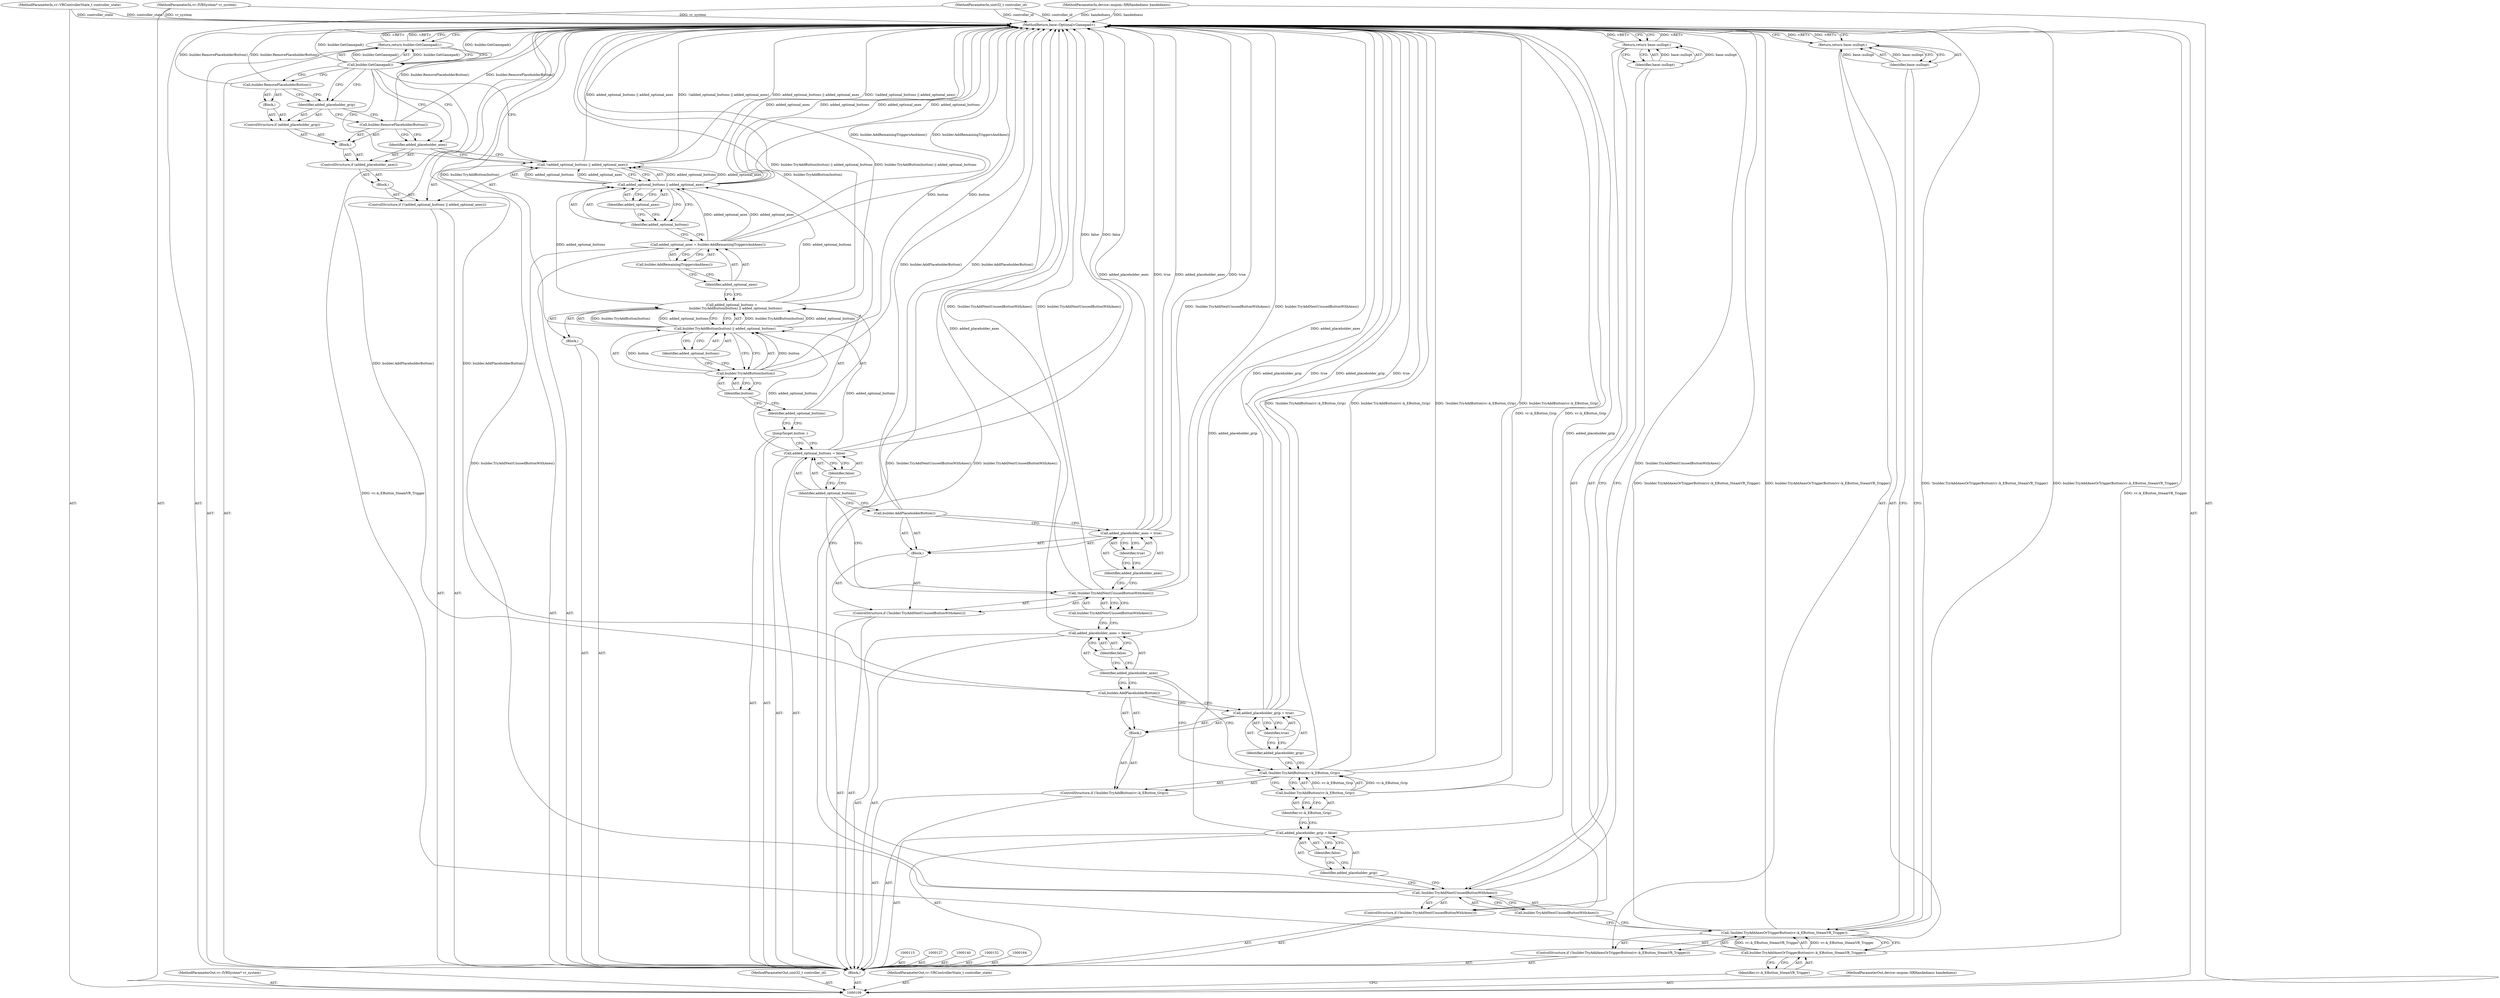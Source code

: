 digraph "0_Chrome_79708b391b2e91d63b5d009ec6202c7d7ededf93_2" {
"1000184" [label="(MethodReturn,base::Optional<Gamepad>)"];
"1000121" [label="(Identifier,base::nullopt)"];
"1000120" [label="(Return,return base::nullopt;)"];
"1000122" [label="(ControlStructure,if (!builder.TryAddNextUnusedButtonWithAxes()))"];
"1000123" [label="(Call,!builder.TryAddNextUnusedButtonWithAxes())"];
"1000124" [label="(Call,builder.TryAddNextUnusedButtonWithAxes())"];
"1000126" [label="(Identifier,base::nullopt)"];
"1000125" [label="(Return,return base::nullopt;)"];
"1000130" [label="(Identifier,false)"];
"1000128" [label="(Call,added_placeholder_grip = false)"];
"1000129" [label="(Identifier,added_placeholder_grip)"];
"1000131" [label="(ControlStructure,if (!builder.TryAddButton(vr::k_EButton_Grip)))"];
"1000134" [label="(Identifier,vr::k_EButton_Grip)"];
"1000135" [label="(Block,)"];
"1000132" [label="(Call,!builder.TryAddButton(vr::k_EButton_Grip))"];
"1000133" [label="(Call,builder.TryAddButton(vr::k_EButton_Grip))"];
"1000138" [label="(Identifier,true)"];
"1000136" [label="(Call,added_placeholder_grip = true)"];
"1000137" [label="(Identifier,added_placeholder_grip)"];
"1000139" [label="(Call,builder.AddPlaceholderButton())"];
"1000110" [label="(MethodParameterIn,vr::IVRSystem* vr_system)"];
"1000232" [label="(MethodParameterOut,vr::IVRSystem* vr_system)"];
"1000143" [label="(Identifier,false)"];
"1000141" [label="(Call,added_placeholder_axes = false)"];
"1000142" [label="(Identifier,added_placeholder_axes)"];
"1000144" [label="(ControlStructure,if (!builder.TryAddNextUnusedButtonWithAxes()))"];
"1000147" [label="(Block,)"];
"1000145" [label="(Call,!builder.TryAddNextUnusedButtonWithAxes())"];
"1000146" [label="(Call,builder.TryAddNextUnusedButtonWithAxes())"];
"1000150" [label="(Identifier,true)"];
"1000148" [label="(Call,added_placeholder_axes = true)"];
"1000149" [label="(Identifier,added_placeholder_axes)"];
"1000151" [label="(Call,builder.AddPlaceholderButton())"];
"1000155" [label="(Identifier,false)"];
"1000153" [label="(Call,added_optional_buttons = false)"];
"1000154" [label="(Identifier,added_optional_buttons)"];
"1000156" [label="(JumpTarget,button :)"];
"1000157" [label="(Block,)"];
"1000158" [label="(Call,added_optional_buttons =\n        builder.TryAddButton(button) || added_optional_buttons)"];
"1000159" [label="(Identifier,added_optional_buttons)"];
"1000111" [label="(MethodParameterIn,uint32_t controller_id)"];
"1000233" [label="(MethodParameterOut,uint32_t controller_id)"];
"1000162" [label="(Identifier,button)"];
"1000163" [label="(Identifier,added_optional_buttons)"];
"1000160" [label="(Call,builder.TryAddButton(button) || added_optional_buttons)"];
"1000161" [label="(Call,builder.TryAddButton(button))"];
"1000167" [label="(Call,builder.AddRemainingTriggersAndAxes())"];
"1000165" [label="(Call,added_optional_axes = builder.AddRemainingTriggersAndAxes())"];
"1000166" [label="(Identifier,added_optional_axes)"];
"1000168" [label="(ControlStructure,if (!(added_optional_buttons || added_optional_axes)))"];
"1000172" [label="(Identifier,added_optional_axes)"];
"1000173" [label="(Block,)"];
"1000169" [label="(Call,!(added_optional_buttons || added_optional_axes))"];
"1000170" [label="(Call,added_optional_buttons || added_optional_axes)"];
"1000171" [label="(Identifier,added_optional_buttons)"];
"1000112" [label="(MethodParameterIn,vr::VRControllerState_t controller_state)"];
"1000234" [label="(MethodParameterOut,vr::VRControllerState_t controller_state)"];
"1000176" [label="(Block,)"];
"1000174" [label="(ControlStructure,if (added_placeholder_axes))"];
"1000175" [label="(Identifier,added_placeholder_axes)"];
"1000177" [label="(Call,builder.RemovePlaceholderButton())"];
"1000179" [label="(Identifier,added_placeholder_grip)"];
"1000180" [label="(Block,)"];
"1000178" [label="(ControlStructure,if (added_placeholder_grip))"];
"1000181" [label="(Call,builder.RemovePlaceholderButton())"];
"1000113" [label="(MethodParameterIn,device::mojom::XRHandedness handedness)"];
"1000235" [label="(MethodParameterOut,device::mojom::XRHandedness handedness)"];
"1000114" [label="(Block,)"];
"1000183" [label="(Call,builder.GetGamepad())"];
"1000182" [label="(Return,return builder.GetGamepad();)"];
"1000116" [label="(ControlStructure,if (!builder.TryAddAxesOrTriggerButton(vr::k_EButton_SteamVR_Trigger)))"];
"1000119" [label="(Identifier,vr::k_EButton_SteamVR_Trigger)"];
"1000117" [label="(Call,!builder.TryAddAxesOrTriggerButton(vr::k_EButton_SteamVR_Trigger))"];
"1000118" [label="(Call,builder.TryAddAxesOrTriggerButton(vr::k_EButton_SteamVR_Trigger))"];
"1000184" -> "1000109"  [label="AST: "];
"1000184" -> "1000120"  [label="CFG: "];
"1000184" -> "1000125"  [label="CFG: "];
"1000184" -> "1000182"  [label="CFG: "];
"1000117" -> "1000184"  [label="DDG: !builder.TryAddAxesOrTriggerButton(vr::k_EButton_SteamVR_Trigger)"];
"1000117" -> "1000184"  [label="DDG: builder.TryAddAxesOrTriggerButton(vr::k_EButton_SteamVR_Trigger)"];
"1000151" -> "1000184"  [label="DDG: builder.AddPlaceholderButton()"];
"1000169" -> "1000184"  [label="DDG: !(added_optional_buttons || added_optional_axes)"];
"1000169" -> "1000184"  [label="DDG: added_optional_buttons || added_optional_axes"];
"1000158" -> "1000184"  [label="DDG: builder.TryAddButton(button) || added_optional_buttons"];
"1000181" -> "1000184"  [label="DDG: builder.RemovePlaceholderButton()"];
"1000118" -> "1000184"  [label="DDG: vr::k_EButton_SteamVR_Trigger"];
"1000136" -> "1000184"  [label="DDG: added_placeholder_grip"];
"1000136" -> "1000184"  [label="DDG: true"];
"1000170" -> "1000184"  [label="DDG: added_optional_axes"];
"1000170" -> "1000184"  [label="DDG: added_optional_buttons"];
"1000141" -> "1000184"  [label="DDG: added_placeholder_axes"];
"1000123" -> "1000184"  [label="DDG: !builder.TryAddNextUnusedButtonWithAxes()"];
"1000123" -> "1000184"  [label="DDG: builder.TryAddNextUnusedButtonWithAxes()"];
"1000132" -> "1000184"  [label="DDG: !builder.TryAddButton(vr::k_EButton_Grip)"];
"1000132" -> "1000184"  [label="DDG: builder.TryAddButton(vr::k_EButton_Grip)"];
"1000139" -> "1000184"  [label="DDG: builder.AddPlaceholderButton()"];
"1000128" -> "1000184"  [label="DDG: added_placeholder_grip"];
"1000153" -> "1000184"  [label="DDG: false"];
"1000165" -> "1000184"  [label="DDG: builder.AddRemainingTriggersAndAxes()"];
"1000133" -> "1000184"  [label="DDG: vr::k_EButton_Grip"];
"1000148" -> "1000184"  [label="DDG: added_placeholder_axes"];
"1000148" -> "1000184"  [label="DDG: true"];
"1000112" -> "1000184"  [label="DDG: controller_state"];
"1000113" -> "1000184"  [label="DDG: handedness"];
"1000110" -> "1000184"  [label="DDG: vr_system"];
"1000145" -> "1000184"  [label="DDG: !builder.TryAddNextUnusedButtonWithAxes()"];
"1000145" -> "1000184"  [label="DDG: builder.TryAddNextUnusedButtonWithAxes()"];
"1000177" -> "1000184"  [label="DDG: builder.RemovePlaceholderButton()"];
"1000161" -> "1000184"  [label="DDG: button"];
"1000183" -> "1000184"  [label="DDG: builder.GetGamepad()"];
"1000111" -> "1000184"  [label="DDG: controller_id"];
"1000160" -> "1000184"  [label="DDG: builder.TryAddButton(button)"];
"1000120" -> "1000184"  [label="DDG: <RET>"];
"1000125" -> "1000184"  [label="DDG: <RET>"];
"1000182" -> "1000184"  [label="DDG: <RET>"];
"1000121" -> "1000120"  [label="AST: "];
"1000121" -> "1000117"  [label="CFG: "];
"1000120" -> "1000121"  [label="CFG: "];
"1000121" -> "1000120"  [label="DDG: base::nullopt"];
"1000120" -> "1000116"  [label="AST: "];
"1000120" -> "1000121"  [label="CFG: "];
"1000121" -> "1000120"  [label="AST: "];
"1000184" -> "1000120"  [label="CFG: "];
"1000120" -> "1000184"  [label="DDG: <RET>"];
"1000121" -> "1000120"  [label="DDG: base::nullopt"];
"1000122" -> "1000114"  [label="AST: "];
"1000123" -> "1000122"  [label="AST: "];
"1000125" -> "1000122"  [label="AST: "];
"1000123" -> "1000122"  [label="AST: "];
"1000123" -> "1000124"  [label="CFG: "];
"1000124" -> "1000123"  [label="AST: "];
"1000126" -> "1000123"  [label="CFG: "];
"1000129" -> "1000123"  [label="CFG: "];
"1000123" -> "1000184"  [label="DDG: !builder.TryAddNextUnusedButtonWithAxes()"];
"1000123" -> "1000184"  [label="DDG: builder.TryAddNextUnusedButtonWithAxes()"];
"1000124" -> "1000123"  [label="AST: "];
"1000124" -> "1000117"  [label="CFG: "];
"1000123" -> "1000124"  [label="CFG: "];
"1000126" -> "1000125"  [label="AST: "];
"1000126" -> "1000123"  [label="CFG: "];
"1000125" -> "1000126"  [label="CFG: "];
"1000126" -> "1000125"  [label="DDG: base::nullopt"];
"1000125" -> "1000122"  [label="AST: "];
"1000125" -> "1000126"  [label="CFG: "];
"1000126" -> "1000125"  [label="AST: "];
"1000184" -> "1000125"  [label="CFG: "];
"1000125" -> "1000184"  [label="DDG: <RET>"];
"1000126" -> "1000125"  [label="DDG: base::nullopt"];
"1000130" -> "1000128"  [label="AST: "];
"1000130" -> "1000129"  [label="CFG: "];
"1000128" -> "1000130"  [label="CFG: "];
"1000128" -> "1000114"  [label="AST: "];
"1000128" -> "1000130"  [label="CFG: "];
"1000129" -> "1000128"  [label="AST: "];
"1000130" -> "1000128"  [label="AST: "];
"1000134" -> "1000128"  [label="CFG: "];
"1000128" -> "1000184"  [label="DDG: added_placeholder_grip"];
"1000129" -> "1000128"  [label="AST: "];
"1000129" -> "1000123"  [label="CFG: "];
"1000130" -> "1000129"  [label="CFG: "];
"1000131" -> "1000114"  [label="AST: "];
"1000132" -> "1000131"  [label="AST: "];
"1000135" -> "1000131"  [label="AST: "];
"1000134" -> "1000133"  [label="AST: "];
"1000134" -> "1000128"  [label="CFG: "];
"1000133" -> "1000134"  [label="CFG: "];
"1000135" -> "1000131"  [label="AST: "];
"1000136" -> "1000135"  [label="AST: "];
"1000139" -> "1000135"  [label="AST: "];
"1000132" -> "1000131"  [label="AST: "];
"1000132" -> "1000133"  [label="CFG: "];
"1000133" -> "1000132"  [label="AST: "];
"1000137" -> "1000132"  [label="CFG: "];
"1000142" -> "1000132"  [label="CFG: "];
"1000132" -> "1000184"  [label="DDG: !builder.TryAddButton(vr::k_EButton_Grip)"];
"1000132" -> "1000184"  [label="DDG: builder.TryAddButton(vr::k_EButton_Grip)"];
"1000133" -> "1000132"  [label="DDG: vr::k_EButton_Grip"];
"1000133" -> "1000132"  [label="AST: "];
"1000133" -> "1000134"  [label="CFG: "];
"1000134" -> "1000133"  [label="AST: "];
"1000132" -> "1000133"  [label="CFG: "];
"1000133" -> "1000184"  [label="DDG: vr::k_EButton_Grip"];
"1000133" -> "1000132"  [label="DDG: vr::k_EButton_Grip"];
"1000138" -> "1000136"  [label="AST: "];
"1000138" -> "1000137"  [label="CFG: "];
"1000136" -> "1000138"  [label="CFG: "];
"1000136" -> "1000135"  [label="AST: "];
"1000136" -> "1000138"  [label="CFG: "];
"1000137" -> "1000136"  [label="AST: "];
"1000138" -> "1000136"  [label="AST: "];
"1000139" -> "1000136"  [label="CFG: "];
"1000136" -> "1000184"  [label="DDG: added_placeholder_grip"];
"1000136" -> "1000184"  [label="DDG: true"];
"1000137" -> "1000136"  [label="AST: "];
"1000137" -> "1000132"  [label="CFG: "];
"1000138" -> "1000137"  [label="CFG: "];
"1000139" -> "1000135"  [label="AST: "];
"1000139" -> "1000136"  [label="CFG: "];
"1000142" -> "1000139"  [label="CFG: "];
"1000139" -> "1000184"  [label="DDG: builder.AddPlaceholderButton()"];
"1000110" -> "1000109"  [label="AST: "];
"1000110" -> "1000184"  [label="DDG: vr_system"];
"1000232" -> "1000109"  [label="AST: "];
"1000143" -> "1000141"  [label="AST: "];
"1000143" -> "1000142"  [label="CFG: "];
"1000141" -> "1000143"  [label="CFG: "];
"1000141" -> "1000114"  [label="AST: "];
"1000141" -> "1000143"  [label="CFG: "];
"1000142" -> "1000141"  [label="AST: "];
"1000143" -> "1000141"  [label="AST: "];
"1000146" -> "1000141"  [label="CFG: "];
"1000141" -> "1000184"  [label="DDG: added_placeholder_axes"];
"1000142" -> "1000141"  [label="AST: "];
"1000142" -> "1000139"  [label="CFG: "];
"1000142" -> "1000132"  [label="CFG: "];
"1000143" -> "1000142"  [label="CFG: "];
"1000144" -> "1000114"  [label="AST: "];
"1000145" -> "1000144"  [label="AST: "];
"1000147" -> "1000144"  [label="AST: "];
"1000147" -> "1000144"  [label="AST: "];
"1000148" -> "1000147"  [label="AST: "];
"1000151" -> "1000147"  [label="AST: "];
"1000145" -> "1000144"  [label="AST: "];
"1000145" -> "1000146"  [label="CFG: "];
"1000146" -> "1000145"  [label="AST: "];
"1000149" -> "1000145"  [label="CFG: "];
"1000154" -> "1000145"  [label="CFG: "];
"1000145" -> "1000184"  [label="DDG: !builder.TryAddNextUnusedButtonWithAxes()"];
"1000145" -> "1000184"  [label="DDG: builder.TryAddNextUnusedButtonWithAxes()"];
"1000146" -> "1000145"  [label="AST: "];
"1000146" -> "1000141"  [label="CFG: "];
"1000145" -> "1000146"  [label="CFG: "];
"1000150" -> "1000148"  [label="AST: "];
"1000150" -> "1000149"  [label="CFG: "];
"1000148" -> "1000150"  [label="CFG: "];
"1000148" -> "1000147"  [label="AST: "];
"1000148" -> "1000150"  [label="CFG: "];
"1000149" -> "1000148"  [label="AST: "];
"1000150" -> "1000148"  [label="AST: "];
"1000151" -> "1000148"  [label="CFG: "];
"1000148" -> "1000184"  [label="DDG: added_placeholder_axes"];
"1000148" -> "1000184"  [label="DDG: true"];
"1000149" -> "1000148"  [label="AST: "];
"1000149" -> "1000145"  [label="CFG: "];
"1000150" -> "1000149"  [label="CFG: "];
"1000151" -> "1000147"  [label="AST: "];
"1000151" -> "1000148"  [label="CFG: "];
"1000154" -> "1000151"  [label="CFG: "];
"1000151" -> "1000184"  [label="DDG: builder.AddPlaceholderButton()"];
"1000155" -> "1000153"  [label="AST: "];
"1000155" -> "1000154"  [label="CFG: "];
"1000153" -> "1000155"  [label="CFG: "];
"1000153" -> "1000114"  [label="AST: "];
"1000153" -> "1000155"  [label="CFG: "];
"1000154" -> "1000153"  [label="AST: "];
"1000155" -> "1000153"  [label="AST: "];
"1000156" -> "1000153"  [label="CFG: "];
"1000153" -> "1000184"  [label="DDG: false"];
"1000153" -> "1000160"  [label="DDG: added_optional_buttons"];
"1000154" -> "1000153"  [label="AST: "];
"1000154" -> "1000151"  [label="CFG: "];
"1000154" -> "1000145"  [label="CFG: "];
"1000155" -> "1000154"  [label="CFG: "];
"1000156" -> "1000114"  [label="AST: "];
"1000156" -> "1000153"  [label="CFG: "];
"1000159" -> "1000156"  [label="CFG: "];
"1000157" -> "1000114"  [label="AST: "];
"1000158" -> "1000157"  [label="AST: "];
"1000158" -> "1000157"  [label="AST: "];
"1000158" -> "1000160"  [label="CFG: "];
"1000159" -> "1000158"  [label="AST: "];
"1000160" -> "1000158"  [label="AST: "];
"1000166" -> "1000158"  [label="CFG: "];
"1000158" -> "1000184"  [label="DDG: builder.TryAddButton(button) || added_optional_buttons"];
"1000160" -> "1000158"  [label="DDG: builder.TryAddButton(button)"];
"1000160" -> "1000158"  [label="DDG: added_optional_buttons"];
"1000158" -> "1000170"  [label="DDG: added_optional_buttons"];
"1000159" -> "1000158"  [label="AST: "];
"1000159" -> "1000156"  [label="CFG: "];
"1000162" -> "1000159"  [label="CFG: "];
"1000111" -> "1000109"  [label="AST: "];
"1000111" -> "1000184"  [label="DDG: controller_id"];
"1000233" -> "1000109"  [label="AST: "];
"1000162" -> "1000161"  [label="AST: "];
"1000162" -> "1000159"  [label="CFG: "];
"1000161" -> "1000162"  [label="CFG: "];
"1000163" -> "1000160"  [label="AST: "];
"1000163" -> "1000161"  [label="CFG: "];
"1000160" -> "1000163"  [label="CFG: "];
"1000160" -> "1000158"  [label="AST: "];
"1000160" -> "1000161"  [label="CFG: "];
"1000160" -> "1000163"  [label="CFG: "];
"1000161" -> "1000160"  [label="AST: "];
"1000163" -> "1000160"  [label="AST: "];
"1000158" -> "1000160"  [label="CFG: "];
"1000160" -> "1000184"  [label="DDG: builder.TryAddButton(button)"];
"1000160" -> "1000158"  [label="DDG: builder.TryAddButton(button)"];
"1000160" -> "1000158"  [label="DDG: added_optional_buttons"];
"1000161" -> "1000160"  [label="DDG: button"];
"1000153" -> "1000160"  [label="DDG: added_optional_buttons"];
"1000161" -> "1000160"  [label="AST: "];
"1000161" -> "1000162"  [label="CFG: "];
"1000162" -> "1000161"  [label="AST: "];
"1000163" -> "1000161"  [label="CFG: "];
"1000160" -> "1000161"  [label="CFG: "];
"1000161" -> "1000184"  [label="DDG: button"];
"1000161" -> "1000160"  [label="DDG: button"];
"1000167" -> "1000165"  [label="AST: "];
"1000167" -> "1000166"  [label="CFG: "];
"1000165" -> "1000167"  [label="CFG: "];
"1000165" -> "1000114"  [label="AST: "];
"1000165" -> "1000167"  [label="CFG: "];
"1000166" -> "1000165"  [label="AST: "];
"1000167" -> "1000165"  [label="AST: "];
"1000171" -> "1000165"  [label="CFG: "];
"1000165" -> "1000184"  [label="DDG: builder.AddRemainingTriggersAndAxes()"];
"1000165" -> "1000170"  [label="DDG: added_optional_axes"];
"1000166" -> "1000165"  [label="AST: "];
"1000166" -> "1000158"  [label="CFG: "];
"1000167" -> "1000166"  [label="CFG: "];
"1000168" -> "1000114"  [label="AST: "];
"1000169" -> "1000168"  [label="AST: "];
"1000173" -> "1000168"  [label="AST: "];
"1000172" -> "1000170"  [label="AST: "];
"1000172" -> "1000171"  [label="CFG: "];
"1000170" -> "1000172"  [label="CFG: "];
"1000173" -> "1000168"  [label="AST: "];
"1000174" -> "1000173"  [label="AST: "];
"1000169" -> "1000168"  [label="AST: "];
"1000169" -> "1000170"  [label="CFG: "];
"1000170" -> "1000169"  [label="AST: "];
"1000175" -> "1000169"  [label="CFG: "];
"1000183" -> "1000169"  [label="CFG: "];
"1000169" -> "1000184"  [label="DDG: !(added_optional_buttons || added_optional_axes)"];
"1000169" -> "1000184"  [label="DDG: added_optional_buttons || added_optional_axes"];
"1000170" -> "1000169"  [label="DDG: added_optional_buttons"];
"1000170" -> "1000169"  [label="DDG: added_optional_axes"];
"1000170" -> "1000169"  [label="AST: "];
"1000170" -> "1000171"  [label="CFG: "];
"1000170" -> "1000172"  [label="CFG: "];
"1000171" -> "1000170"  [label="AST: "];
"1000172" -> "1000170"  [label="AST: "];
"1000169" -> "1000170"  [label="CFG: "];
"1000170" -> "1000184"  [label="DDG: added_optional_axes"];
"1000170" -> "1000184"  [label="DDG: added_optional_buttons"];
"1000170" -> "1000169"  [label="DDG: added_optional_buttons"];
"1000170" -> "1000169"  [label="DDG: added_optional_axes"];
"1000158" -> "1000170"  [label="DDG: added_optional_buttons"];
"1000165" -> "1000170"  [label="DDG: added_optional_axes"];
"1000171" -> "1000170"  [label="AST: "];
"1000171" -> "1000165"  [label="CFG: "];
"1000172" -> "1000171"  [label="CFG: "];
"1000170" -> "1000171"  [label="CFG: "];
"1000112" -> "1000109"  [label="AST: "];
"1000112" -> "1000184"  [label="DDG: controller_state"];
"1000234" -> "1000109"  [label="AST: "];
"1000176" -> "1000174"  [label="AST: "];
"1000177" -> "1000176"  [label="AST: "];
"1000178" -> "1000176"  [label="AST: "];
"1000174" -> "1000173"  [label="AST: "];
"1000175" -> "1000174"  [label="AST: "];
"1000176" -> "1000174"  [label="AST: "];
"1000175" -> "1000174"  [label="AST: "];
"1000175" -> "1000169"  [label="CFG: "];
"1000177" -> "1000175"  [label="CFG: "];
"1000183" -> "1000175"  [label="CFG: "];
"1000177" -> "1000176"  [label="AST: "];
"1000177" -> "1000175"  [label="CFG: "];
"1000179" -> "1000177"  [label="CFG: "];
"1000177" -> "1000184"  [label="DDG: builder.RemovePlaceholderButton()"];
"1000179" -> "1000178"  [label="AST: "];
"1000179" -> "1000177"  [label="CFG: "];
"1000181" -> "1000179"  [label="CFG: "];
"1000183" -> "1000179"  [label="CFG: "];
"1000180" -> "1000178"  [label="AST: "];
"1000181" -> "1000180"  [label="AST: "];
"1000178" -> "1000176"  [label="AST: "];
"1000179" -> "1000178"  [label="AST: "];
"1000180" -> "1000178"  [label="AST: "];
"1000181" -> "1000180"  [label="AST: "];
"1000181" -> "1000179"  [label="CFG: "];
"1000183" -> "1000181"  [label="CFG: "];
"1000181" -> "1000184"  [label="DDG: builder.RemovePlaceholderButton()"];
"1000113" -> "1000109"  [label="AST: "];
"1000113" -> "1000184"  [label="DDG: handedness"];
"1000235" -> "1000109"  [label="AST: "];
"1000114" -> "1000109"  [label="AST: "];
"1000115" -> "1000114"  [label="AST: "];
"1000116" -> "1000114"  [label="AST: "];
"1000122" -> "1000114"  [label="AST: "];
"1000127" -> "1000114"  [label="AST: "];
"1000128" -> "1000114"  [label="AST: "];
"1000131" -> "1000114"  [label="AST: "];
"1000140" -> "1000114"  [label="AST: "];
"1000141" -> "1000114"  [label="AST: "];
"1000144" -> "1000114"  [label="AST: "];
"1000152" -> "1000114"  [label="AST: "];
"1000153" -> "1000114"  [label="AST: "];
"1000156" -> "1000114"  [label="AST: "];
"1000157" -> "1000114"  [label="AST: "];
"1000164" -> "1000114"  [label="AST: "];
"1000165" -> "1000114"  [label="AST: "];
"1000168" -> "1000114"  [label="AST: "];
"1000182" -> "1000114"  [label="AST: "];
"1000183" -> "1000182"  [label="AST: "];
"1000183" -> "1000181"  [label="CFG: "];
"1000183" -> "1000179"  [label="CFG: "];
"1000183" -> "1000175"  [label="CFG: "];
"1000183" -> "1000169"  [label="CFG: "];
"1000182" -> "1000183"  [label="CFG: "];
"1000183" -> "1000184"  [label="DDG: builder.GetGamepad()"];
"1000183" -> "1000182"  [label="DDG: builder.GetGamepad()"];
"1000182" -> "1000114"  [label="AST: "];
"1000182" -> "1000183"  [label="CFG: "];
"1000183" -> "1000182"  [label="AST: "];
"1000184" -> "1000182"  [label="CFG: "];
"1000182" -> "1000184"  [label="DDG: <RET>"];
"1000183" -> "1000182"  [label="DDG: builder.GetGamepad()"];
"1000116" -> "1000114"  [label="AST: "];
"1000117" -> "1000116"  [label="AST: "];
"1000120" -> "1000116"  [label="AST: "];
"1000119" -> "1000118"  [label="AST: "];
"1000119" -> "1000109"  [label="CFG: "];
"1000118" -> "1000119"  [label="CFG: "];
"1000117" -> "1000116"  [label="AST: "];
"1000117" -> "1000118"  [label="CFG: "];
"1000118" -> "1000117"  [label="AST: "];
"1000121" -> "1000117"  [label="CFG: "];
"1000124" -> "1000117"  [label="CFG: "];
"1000117" -> "1000184"  [label="DDG: !builder.TryAddAxesOrTriggerButton(vr::k_EButton_SteamVR_Trigger)"];
"1000117" -> "1000184"  [label="DDG: builder.TryAddAxesOrTriggerButton(vr::k_EButton_SteamVR_Trigger)"];
"1000118" -> "1000117"  [label="DDG: vr::k_EButton_SteamVR_Trigger"];
"1000118" -> "1000117"  [label="AST: "];
"1000118" -> "1000119"  [label="CFG: "];
"1000119" -> "1000118"  [label="AST: "];
"1000117" -> "1000118"  [label="CFG: "];
"1000118" -> "1000184"  [label="DDG: vr::k_EButton_SteamVR_Trigger"];
"1000118" -> "1000117"  [label="DDG: vr::k_EButton_SteamVR_Trigger"];
}
